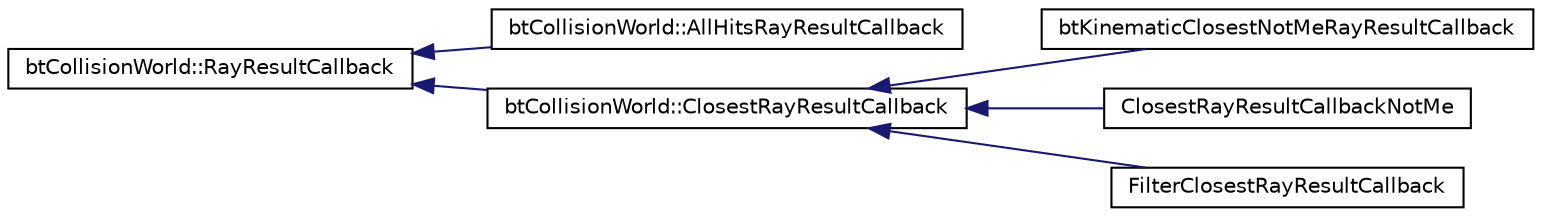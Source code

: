 digraph G
{
  edge [fontname="Helvetica",fontsize="10",labelfontname="Helvetica",labelfontsize="10"];
  node [fontname="Helvetica",fontsize="10",shape=record];
  rankdir=LR;
  Node1 [label="btCollisionWorld::RayResultCallback",height=0.2,width=0.4,color="black", fillcolor="white", style="filled",URL="$dd/d12/structbtCollisionWorld_1_1RayResultCallback.html",tooltip="RayResultCallback is used to report new raycast results."];
  Node1 -> Node2 [dir=back,color="midnightblue",fontsize="10",style="solid",fontname="Helvetica"];
  Node2 [label="btCollisionWorld::AllHitsRayResultCallback",height=0.2,width=0.4,color="black", fillcolor="white", style="filled",URL="$da/de2/structbtCollisionWorld_1_1AllHitsRayResultCallback.html"];
  Node1 -> Node3 [dir=back,color="midnightblue",fontsize="10",style="solid",fontname="Helvetica"];
  Node3 [label="btCollisionWorld::ClosestRayResultCallback",height=0.2,width=0.4,color="black", fillcolor="white", style="filled",URL="$d4/dbe/structbtCollisionWorld_1_1ClosestRayResultCallback.html"];
  Node3 -> Node4 [dir=back,color="midnightblue",fontsize="10",style="solid",fontname="Helvetica"];
  Node4 [label="btKinematicClosestNotMeRayResultCallback",height=0.2,width=0.4,color="black", fillcolor="white", style="filled",URL="$d8/d17/classbtKinematicClosestNotMeRayResultCallback.html"];
  Node3 -> Node5 [dir=back,color="midnightblue",fontsize="10",style="solid",fontname="Helvetica"];
  Node5 [label="ClosestRayResultCallbackNotMe",height=0.2,width=0.4,color="black", fillcolor="white", style="filled",URL="$d0/d6b/classClosestRayResultCallbackNotMe.html"];
  Node3 -> Node6 [dir=back,color="midnightblue",fontsize="10",style="solid",fontname="Helvetica"];
  Node6 [label="FilterClosestRayResultCallback",height=0.2,width=0.4,color="black", fillcolor="white", style="filled",URL="$d4/d13/structFilterClosestRayResultCallback.html"];
}
